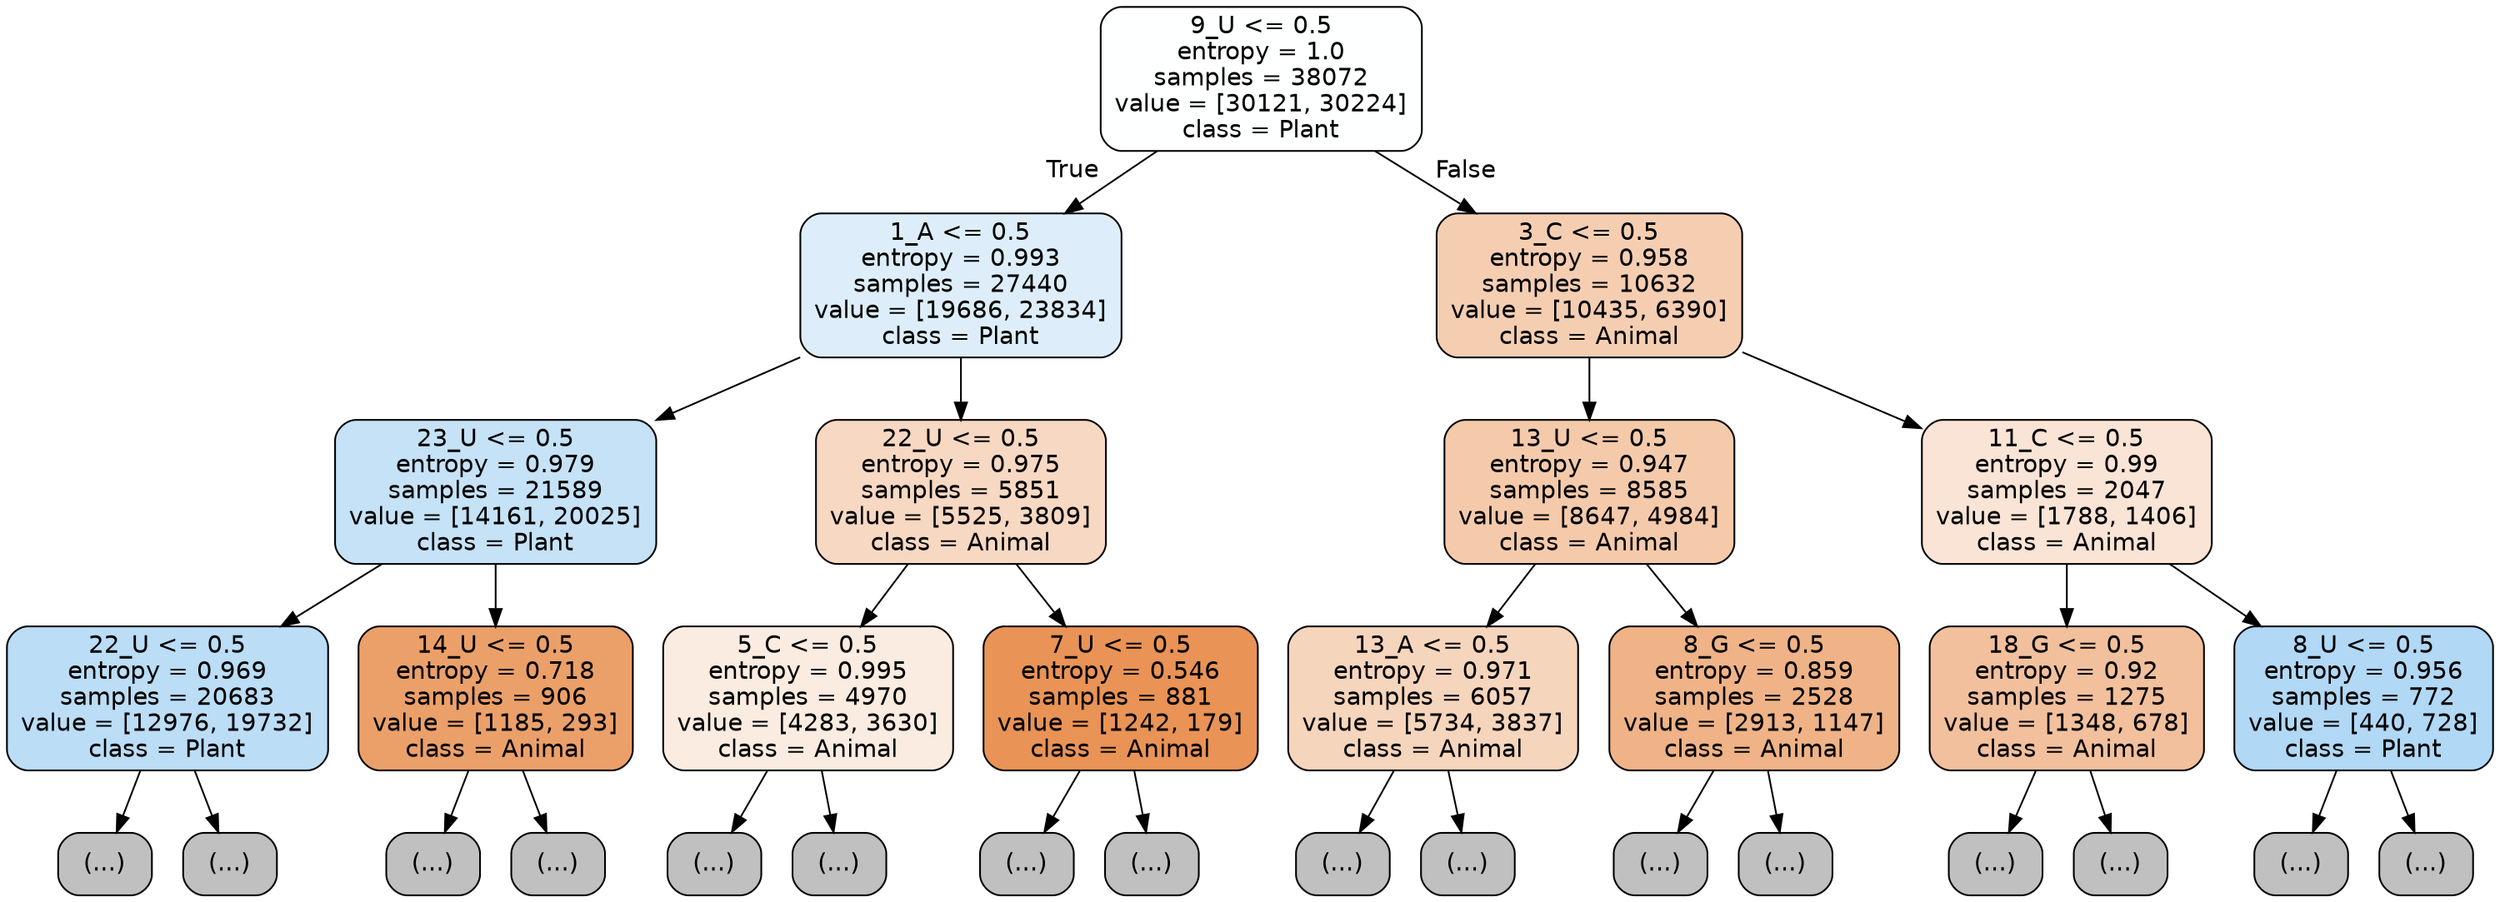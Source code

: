digraph Tree {
node [shape=box, style="filled, rounded", color="black", fontname="helvetica"] ;
edge [fontname="helvetica"] ;
0 [label="9_U <= 0.5\nentropy = 1.0\nsamples = 38072\nvalue = [30121, 30224]\nclass = Plant", fillcolor="#feffff"] ;
1 [label="1_A <= 0.5\nentropy = 0.993\nsamples = 27440\nvalue = [19686, 23834]\nclass = Plant", fillcolor="#ddeefa"] ;
0 -> 1 [labeldistance=2.5, labelangle=45, headlabel="True"] ;
2 [label="23_U <= 0.5\nentropy = 0.979\nsamples = 21589\nvalue = [14161, 20025]\nclass = Plant", fillcolor="#c5e2f7"] ;
1 -> 2 ;
3 [label="22_U <= 0.5\nentropy = 0.969\nsamples = 20683\nvalue = [12976, 19732]\nclass = Plant", fillcolor="#bbddf6"] ;
2 -> 3 ;
4 [label="(...)", fillcolor="#C0C0C0"] ;
3 -> 4 ;
7835 [label="(...)", fillcolor="#C0C0C0"] ;
3 -> 7835 ;
8856 [label="14_U <= 0.5\nentropy = 0.718\nsamples = 906\nvalue = [1185, 293]\nclass = Animal", fillcolor="#eba06a"] ;
2 -> 8856 ;
8857 [label="(...)", fillcolor="#C0C0C0"] ;
8856 -> 8857 ;
9180 [label="(...)", fillcolor="#C0C0C0"] ;
8856 -> 9180 ;
9275 [label="22_U <= 0.5\nentropy = 0.975\nsamples = 5851\nvalue = [5525, 3809]\nclass = Animal", fillcolor="#f7d8c2"] ;
1 -> 9275 ;
9276 [label="5_C <= 0.5\nentropy = 0.995\nsamples = 4970\nvalue = [4283, 3630]\nclass = Animal", fillcolor="#fbece1"] ;
9275 -> 9276 ;
9277 [label="(...)", fillcolor="#C0C0C0"] ;
9276 -> 9277 ;
11268 [label="(...)", fillcolor="#C0C0C0"] ;
9276 -> 11268 ;
11779 [label="7_U <= 0.5\nentropy = 0.546\nsamples = 881\nvalue = [1242, 179]\nclass = Animal", fillcolor="#e99356"] ;
9275 -> 11779 ;
11780 [label="(...)", fillcolor="#C0C0C0"] ;
11779 -> 11780 ;
12011 [label="(...)", fillcolor="#C0C0C0"] ;
11779 -> 12011 ;
12082 [label="3_C <= 0.5\nentropy = 0.958\nsamples = 10632\nvalue = [10435, 6390]\nclass = Animal", fillcolor="#f5ceb2"] ;
0 -> 12082 [labeldistance=2.5, labelangle=-45, headlabel="False"] ;
12083 [label="13_U <= 0.5\nentropy = 0.947\nsamples = 8585\nvalue = [8647, 4984]\nclass = Animal", fillcolor="#f4caab"] ;
12082 -> 12083 ;
12084 [label="13_A <= 0.5\nentropy = 0.971\nsamples = 6057\nvalue = [5734, 3837]\nclass = Animal", fillcolor="#f6d5bd"] ;
12083 -> 12084 ;
12085 [label="(...)", fillcolor="#C0C0C0"] ;
12084 -> 12085 ;
13878 [label="(...)", fillcolor="#C0C0C0"] ;
12084 -> 13878 ;
14897 [label="8_G <= 0.5\nentropy = 0.859\nsamples = 2528\nvalue = [2913, 1147]\nclass = Animal", fillcolor="#efb387"] ;
12083 -> 14897 ;
14898 [label="(...)", fillcolor="#C0C0C0"] ;
14897 -> 14898 ;
15725 [label="(...)", fillcolor="#C0C0C0"] ;
14897 -> 15725 ;
16006 [label="11_C <= 0.5\nentropy = 0.99\nsamples = 2047\nvalue = [1788, 1406]\nclass = Animal", fillcolor="#f9e4d5"] ;
12082 -> 16006 ;
16007 [label="18_G <= 0.5\nentropy = 0.92\nsamples = 1275\nvalue = [1348, 678]\nclass = Animal", fillcolor="#f2c09d"] ;
16006 -> 16007 ;
16008 [label="(...)", fillcolor="#C0C0C0"] ;
16007 -> 16008 ;
16479 [label="(...)", fillcolor="#C0C0C0"] ;
16007 -> 16479 ;
16662 [label="8_U <= 0.5\nentropy = 0.956\nsamples = 772\nvalue = [440, 728]\nclass = Plant", fillcolor="#b1d8f5"] ;
16006 -> 16662 ;
16663 [label="(...)", fillcolor="#C0C0C0"] ;
16662 -> 16663 ;
16798 [label="(...)", fillcolor="#C0C0C0"] ;
16662 -> 16798 ;
}